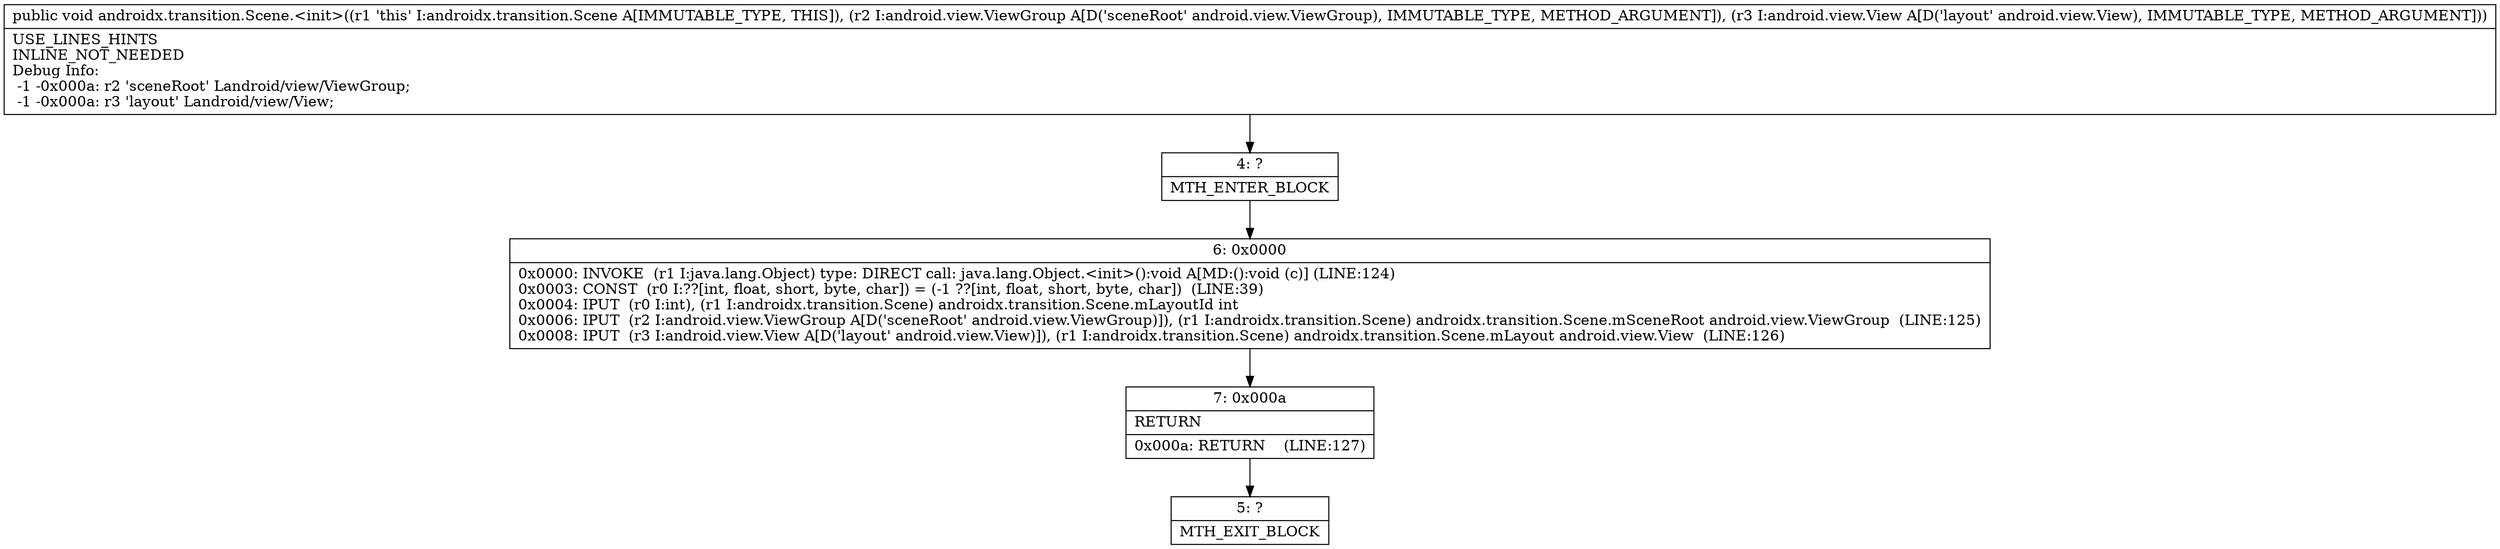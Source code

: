 digraph "CFG forandroidx.transition.Scene.\<init\>(Landroid\/view\/ViewGroup;Landroid\/view\/View;)V" {
Node_4 [shape=record,label="{4\:\ ?|MTH_ENTER_BLOCK\l}"];
Node_6 [shape=record,label="{6\:\ 0x0000|0x0000: INVOKE  (r1 I:java.lang.Object) type: DIRECT call: java.lang.Object.\<init\>():void A[MD:():void (c)] (LINE:124)\l0x0003: CONST  (r0 I:??[int, float, short, byte, char]) = (\-1 ??[int, float, short, byte, char])  (LINE:39)\l0x0004: IPUT  (r0 I:int), (r1 I:androidx.transition.Scene) androidx.transition.Scene.mLayoutId int \l0x0006: IPUT  (r2 I:android.view.ViewGroup A[D('sceneRoot' android.view.ViewGroup)]), (r1 I:androidx.transition.Scene) androidx.transition.Scene.mSceneRoot android.view.ViewGroup  (LINE:125)\l0x0008: IPUT  (r3 I:android.view.View A[D('layout' android.view.View)]), (r1 I:androidx.transition.Scene) androidx.transition.Scene.mLayout android.view.View  (LINE:126)\l}"];
Node_7 [shape=record,label="{7\:\ 0x000a|RETURN\l|0x000a: RETURN    (LINE:127)\l}"];
Node_5 [shape=record,label="{5\:\ ?|MTH_EXIT_BLOCK\l}"];
MethodNode[shape=record,label="{public void androidx.transition.Scene.\<init\>((r1 'this' I:androidx.transition.Scene A[IMMUTABLE_TYPE, THIS]), (r2 I:android.view.ViewGroup A[D('sceneRoot' android.view.ViewGroup), IMMUTABLE_TYPE, METHOD_ARGUMENT]), (r3 I:android.view.View A[D('layout' android.view.View), IMMUTABLE_TYPE, METHOD_ARGUMENT]))  | USE_LINES_HINTS\lINLINE_NOT_NEEDED\lDebug Info:\l  \-1 \-0x000a: r2 'sceneRoot' Landroid\/view\/ViewGroup;\l  \-1 \-0x000a: r3 'layout' Landroid\/view\/View;\l}"];
MethodNode -> Node_4;Node_4 -> Node_6;
Node_6 -> Node_7;
Node_7 -> Node_5;
}

